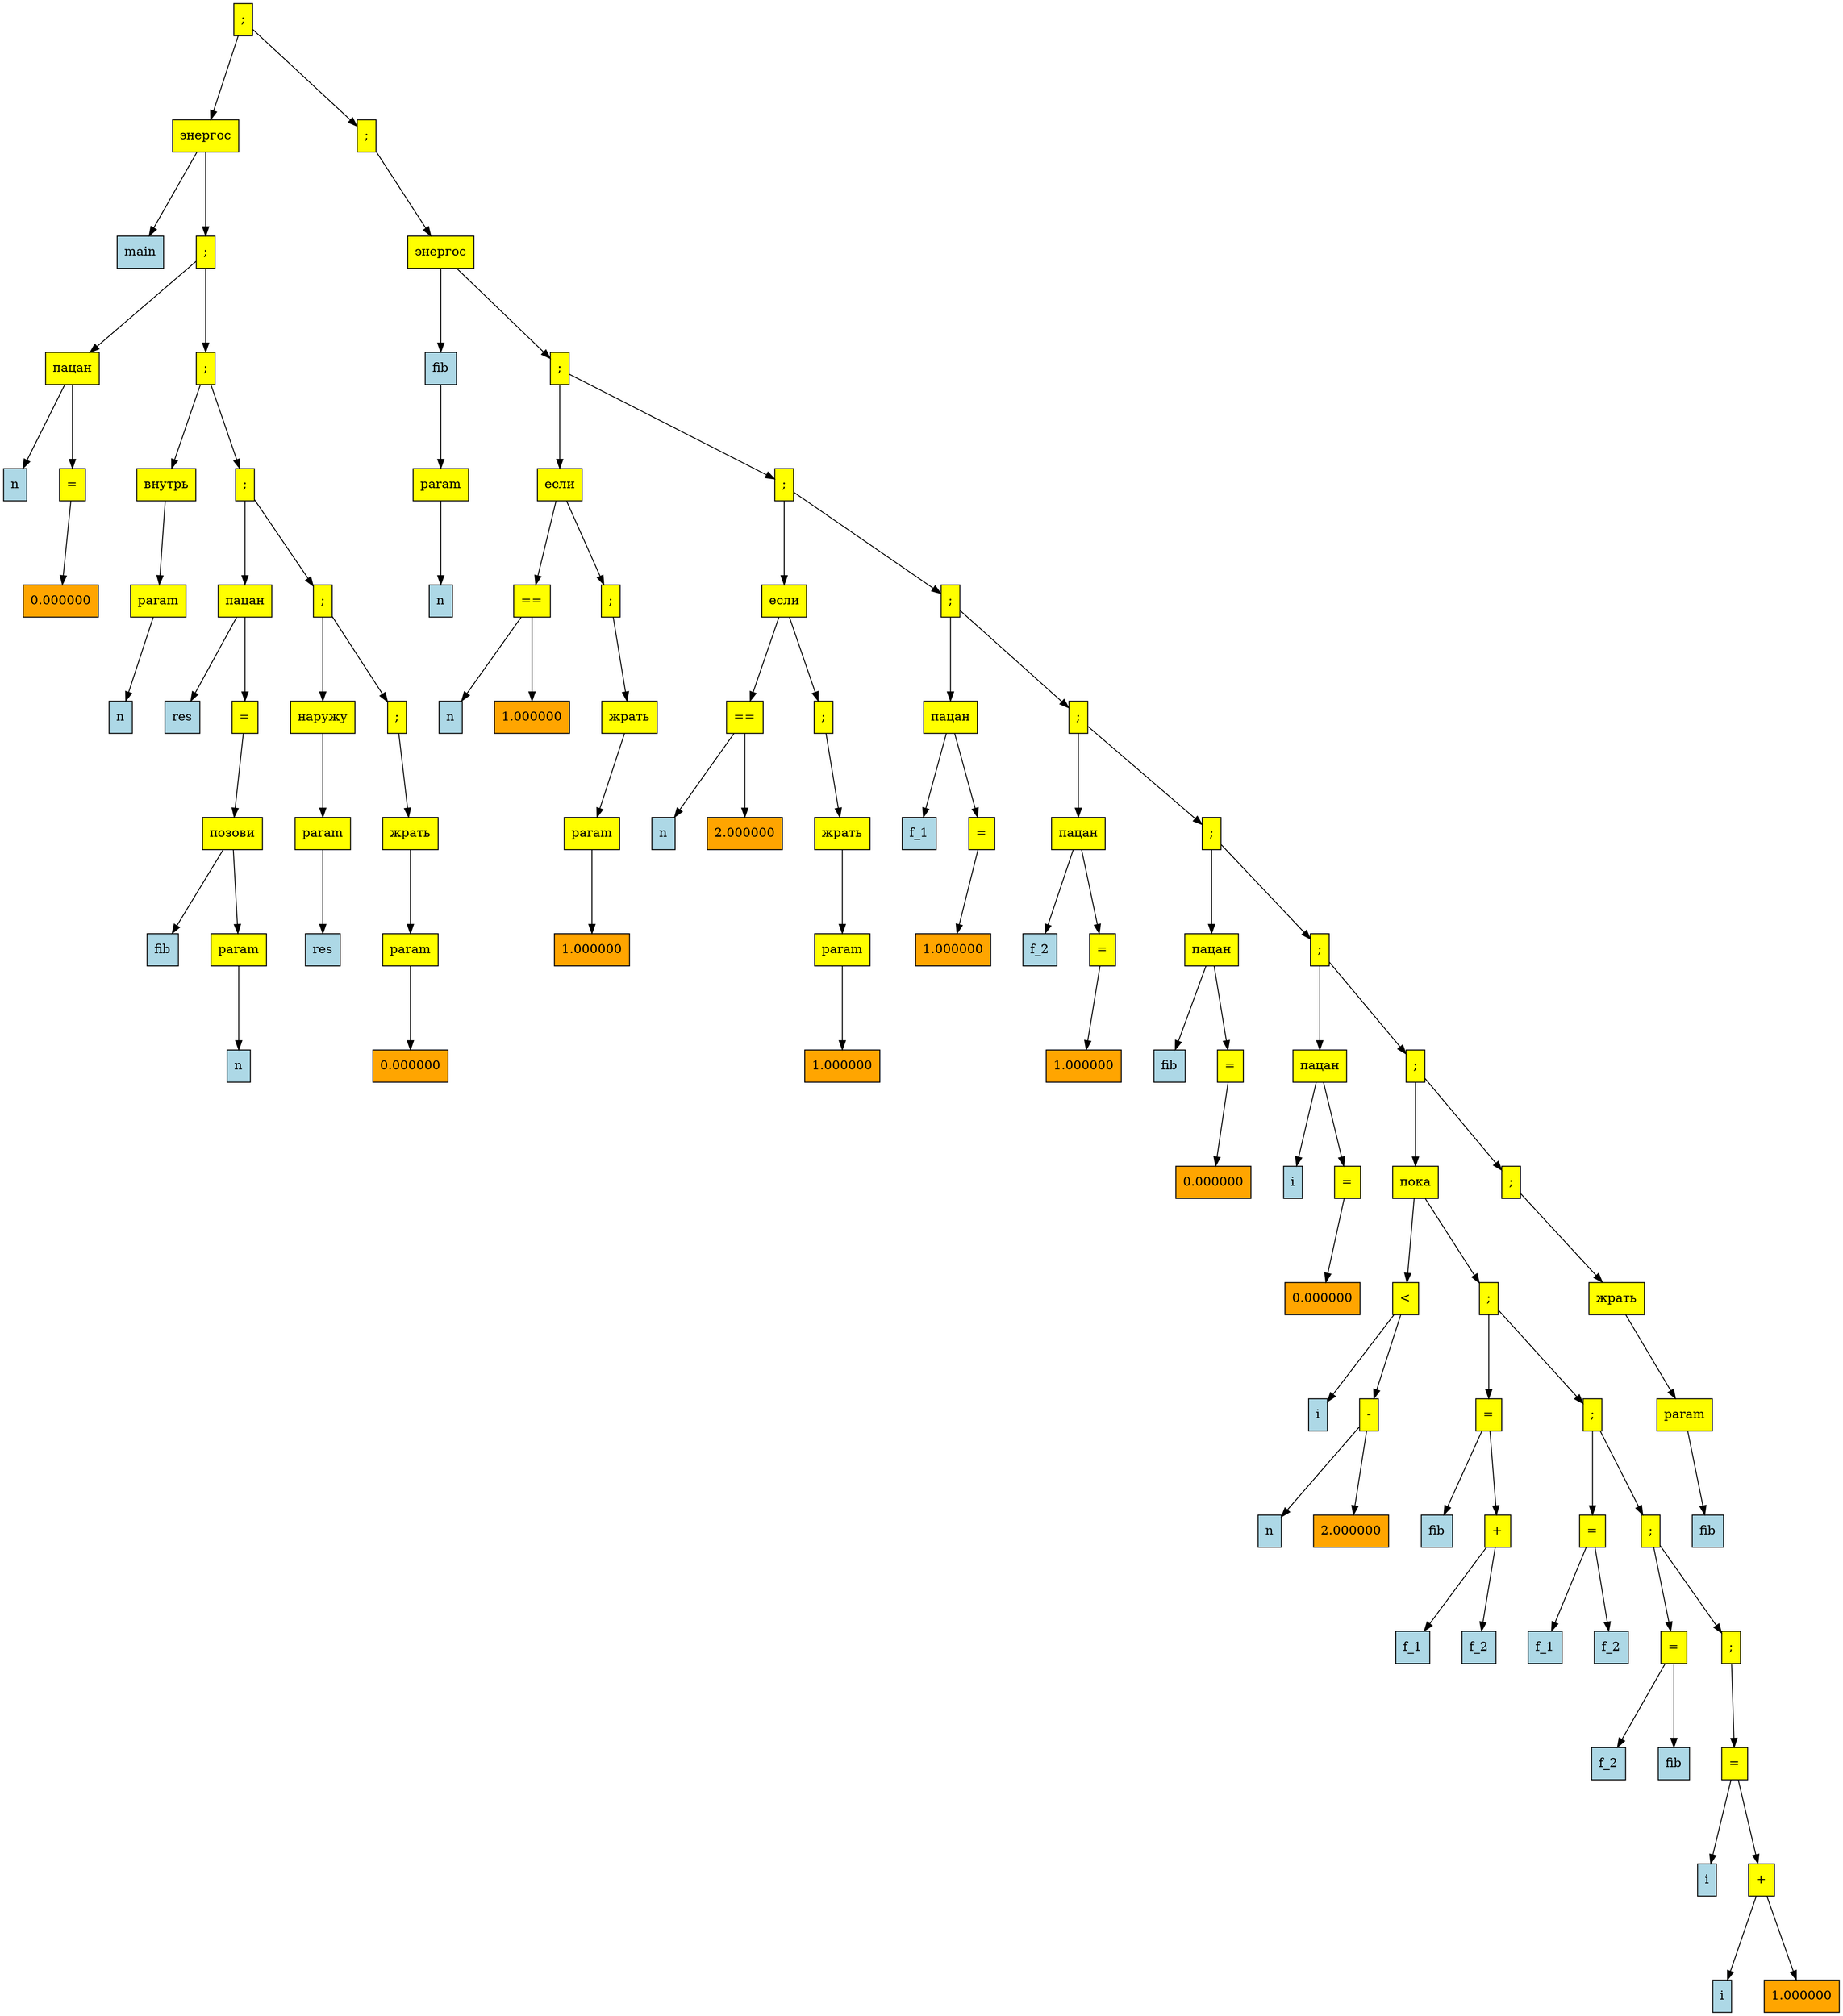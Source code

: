 
            digraph g {
            rankdir   =  TB;
            graph[ranksep = 1.3, nodesep = 0.5, style = "rounded, filled"]
            Node0x606000002600[shape=rectangle, width=0.2, style="filled",fillcolor="yellow", label=";"] 
 
Node0x6060000009e0[shape=rectangle, width=0.2, style="filled",fillcolor="yellow", label="энергос"] 
 
Node0x606000000020[shape=rectangle, width=0.2, style="filled",fillcolor="lightblue", label="main"] 
 
Node0x606000000980[shape=rectangle, width=0.2, style="filled",fillcolor="yellow", label=";"] 
 
Node0x6060000001a0[shape=rectangle, width=0.2, style="filled",fillcolor="yellow", label="пацан"] 
 
Node0x606000000080[shape=rectangle, width=0.2, style="filled",fillcolor="lightblue", label="n"] 
 
Node0x606000000140[shape=rectangle, width=0.2, style="filled",fillcolor="yellow", label="="] 
 
Node0x6060000000e0[shape=rectangle, width=0.2, style="filled",fillcolor="orange", label="0.000000"] 
 
Node0x606000000920[shape=rectangle, width=0.2, style="filled",fillcolor="yellow", label=";"] 
 
Node0x6060000002c0[shape=rectangle, width=0.2, style="filled",fillcolor="yellow", label="внутрь"] 
 
Node0x606000000260[shape=rectangle, width=0.2, style="filled",fillcolor="yellow", label="param"] 
 
Node0x606000000200[shape=rectangle, width=0.2, style="filled",fillcolor="lightblue", label="n"] 
 
Node0x6060000008c0[shape=rectangle, width=0.2, style="filled",fillcolor="yellow", label=";"] 
 
Node0x606000000560[shape=rectangle, width=0.2, style="filled",fillcolor="yellow", label="пацан"] 
 
Node0x606000000320[shape=rectangle, width=0.2, style="filled",fillcolor="lightblue", label="res"] 
 
Node0x606000000500[shape=rectangle, width=0.2, style="filled",fillcolor="yellow", label="="] 
 
Node0x6060000004a0[shape=rectangle, width=0.2, style="filled",fillcolor="yellow", label="позови"] 
 
Node0x606000000380[shape=rectangle, width=0.2, style="filled",fillcolor="lightblue", label="fib"] 
 
Node0x606000000440[shape=rectangle, width=0.2, style="filled",fillcolor="yellow", label="param"] 
 
Node0x6060000003e0[shape=rectangle, width=0.2, style="filled",fillcolor="lightblue", label="n"] 
 
Node0x606000000860[shape=rectangle, width=0.2, style="filled",fillcolor="yellow", label=";"] 
 
Node0x606000000680[shape=rectangle, width=0.2, style="filled",fillcolor="yellow", label="наружу"] 
 
Node0x606000000620[shape=rectangle, width=0.2, style="filled",fillcolor="yellow", label="param"] 
 
Node0x6060000005c0[shape=rectangle, width=0.2, style="filled",fillcolor="lightblue", label="res"] 
 
Node0x606000000800[shape=rectangle, width=0.2, style="filled",fillcolor="yellow", label=";"] 
 
Node0x6060000007a0[shape=rectangle, width=0.2, style="filled",fillcolor="yellow", label="жрать"] 
 
Node0x606000000740[shape=rectangle, width=0.2, style="filled",fillcolor="yellow", label="param"] 
 
Node0x6060000006e0[shape=rectangle, width=0.2, style="filled",fillcolor="orange", label="0.000000"] 
 
Node0x6060000025a0[shape=rectangle, width=0.2, style="filled",fillcolor="yellow", label=";"] 
 
Node0x606000002540[shape=rectangle, width=0.2, style="filled",fillcolor="yellow", label="энергос"] 
 
Node0x606000000a40[shape=rectangle, width=0.2, style="filled",fillcolor="lightblue", label="fib"] 
 
Node0x606000000b00[shape=rectangle, width=0.2, style="filled",fillcolor="yellow", label="param"] 
 
Node0x606000000aa0[shape=rectangle, width=0.2, style="filled",fillcolor="lightblue", label="n"] 
 
Node0x6060000024e0[shape=rectangle, width=0.2, style="filled",fillcolor="yellow", label=";"] 
 
Node0x606000000b60[shape=rectangle, width=0.2, style="filled",fillcolor="yellow", label="если"] 
 
Node0x606000000c80[shape=rectangle, width=0.2, style="filled",fillcolor="yellow", label="=="] 
 
Node0x606000000bc0[shape=rectangle, width=0.2, style="filled",fillcolor="lightblue", label="n"] 
 
Node0x606000000c20[shape=rectangle, width=0.2, style="filled",fillcolor="orange", label="1.000000"] 
 
Node0x606000000e00[shape=rectangle, width=0.2, style="filled",fillcolor="yellow", label=";"] 
 
Node0x606000000da0[shape=rectangle, width=0.2, style="filled",fillcolor="yellow", label="жрать"] 
 
Node0x606000000d40[shape=rectangle, width=0.2, style="filled",fillcolor="yellow", label="param"] 
 
Node0x606000000ce0[shape=rectangle, width=0.2, style="filled",fillcolor="orange", label="1.000000"] 
 
Node0x606000002480[shape=rectangle, width=0.2, style="filled",fillcolor="yellow", label=";"] 
 
Node0x606000000e60[shape=rectangle, width=0.2, style="filled",fillcolor="yellow", label="если"] 
 
Node0x606000000f80[shape=rectangle, width=0.2, style="filled",fillcolor="yellow", label="=="] 
 
Node0x606000000ec0[shape=rectangle, width=0.2, style="filled",fillcolor="lightblue", label="n"] 
 
Node0x606000000f20[shape=rectangle, width=0.2, style="filled",fillcolor="orange", label="2.000000"] 
 
Node0x606000001100[shape=rectangle, width=0.2, style="filled",fillcolor="yellow", label=";"] 
 
Node0x6060000010a0[shape=rectangle, width=0.2, style="filled",fillcolor="yellow", label="жрать"] 
 
Node0x606000001040[shape=rectangle, width=0.2, style="filled",fillcolor="yellow", label="param"] 
 
Node0x606000000fe0[shape=rectangle, width=0.2, style="filled",fillcolor="orange", label="1.000000"] 
 
Node0x606000002420[shape=rectangle, width=0.2, style="filled",fillcolor="yellow", label=";"] 
 
Node0x606000001280[shape=rectangle, width=0.2, style="filled",fillcolor="yellow", label="пацан"] 
 
Node0x606000001160[shape=rectangle, width=0.2, style="filled",fillcolor="lightblue", label="f_1"] 
 
Node0x606000001220[shape=rectangle, width=0.2, style="filled",fillcolor="yellow", label="="] 
 
Node0x6060000011c0[shape=rectangle, width=0.2, style="filled",fillcolor="orange", label="1.000000"] 
 
Node0x6060000023c0[shape=rectangle, width=0.2, style="filled",fillcolor="yellow", label=";"] 
 
Node0x606000001400[shape=rectangle, width=0.2, style="filled",fillcolor="yellow", label="пацан"] 
 
Node0x6060000012e0[shape=rectangle, width=0.2, style="filled",fillcolor="lightblue", label="f_2"] 
 
Node0x6060000013a0[shape=rectangle, width=0.2, style="filled",fillcolor="yellow", label="="] 
 
Node0x606000001340[shape=rectangle, width=0.2, style="filled",fillcolor="orange", label="1.000000"] 
 
Node0x606000002360[shape=rectangle, width=0.2, style="filled",fillcolor="yellow", label=";"] 
 
Node0x606000001580[shape=rectangle, width=0.2, style="filled",fillcolor="yellow", label="пацан"] 
 
Node0x606000001460[shape=rectangle, width=0.2, style="filled",fillcolor="lightblue", label="fib"] 
 
Node0x606000001520[shape=rectangle, width=0.2, style="filled",fillcolor="yellow", label="="] 
 
Node0x6060000014c0[shape=rectangle, width=0.2, style="filled",fillcolor="orange", label="0.000000"] 
 
Node0x606000002300[shape=rectangle, width=0.2, style="filled",fillcolor="yellow", label=";"] 
 
Node0x606000001700[shape=rectangle, width=0.2, style="filled",fillcolor="yellow", label="пацан"] 
 
Node0x6060000015e0[shape=rectangle, width=0.2, style="filled",fillcolor="lightblue", label="i"] 
 
Node0x6060000016a0[shape=rectangle, width=0.2, style="filled",fillcolor="yellow", label="="] 
 
Node0x606000001640[shape=rectangle, width=0.2, style="filled",fillcolor="orange", label="0.000000"] 
 
Node0x6060000022a0[shape=rectangle, width=0.2, style="filled",fillcolor="yellow", label=";"] 
 
Node0x6060000020c0[shape=rectangle, width=0.2, style="filled",fillcolor="yellow", label="пока"] 
 
Node0x6060000018e0[shape=rectangle, width=0.2, style="filled",fillcolor="yellow", label="<"] 
 
Node0x606000001760[shape=rectangle, width=0.2, style="filled",fillcolor="lightblue", label="i"] 
 
Node0x606000001880[shape=rectangle, width=0.2, style="filled",fillcolor="yellow", label="-"] 
 
Node0x6060000017c0[shape=rectangle, width=0.2, style="filled",fillcolor="lightblue", label="n"] 
 
Node0x606000001820[shape=rectangle, width=0.2, style="filled",fillcolor="orange", label="2.000000"] 
 
Node0x606000002060[shape=rectangle, width=0.2, style="filled",fillcolor="yellow", label=";"] 
 
Node0x606000001ac0[shape=rectangle, width=0.2, style="filled",fillcolor="yellow", label="="] 
 
Node0x606000001940[shape=rectangle, width=0.2, style="filled",fillcolor="lightblue", label="fib"] 
 
Node0x606000001a60[shape=rectangle, width=0.2, style="filled",fillcolor="yellow", label="+"] 
 
Node0x6060000019a0[shape=rectangle, width=0.2, style="filled",fillcolor="lightblue", label="f_1"] 
 
Node0x606000001a00[shape=rectangle, width=0.2, style="filled",fillcolor="lightblue", label="f_2"] 
 
Node0x606000002000[shape=rectangle, width=0.2, style="filled",fillcolor="yellow", label=";"] 
 
Node0x606000001be0[shape=rectangle, width=0.2, style="filled",fillcolor="yellow", label="="] 
 
Node0x606000001b20[shape=rectangle, width=0.2, style="filled",fillcolor="lightblue", label="f_1"] 
 
Node0x606000001b80[shape=rectangle, width=0.2, style="filled",fillcolor="lightblue", label="f_2"] 
 
Node0x606000001fa0[shape=rectangle, width=0.2, style="filled",fillcolor="yellow", label=";"] 
 
Node0x606000001d00[shape=rectangle, width=0.2, style="filled",fillcolor="yellow", label="="] 
 
Node0x606000001c40[shape=rectangle, width=0.2, style="filled",fillcolor="lightblue", label="f_2"] 
 
Node0x606000001ca0[shape=rectangle, width=0.2, style="filled",fillcolor="lightblue", label="fib"] 
 
Node0x606000001f40[shape=rectangle, width=0.2, style="filled",fillcolor="yellow", label=";"] 
 
Node0x606000001ee0[shape=rectangle, width=0.2, style="filled",fillcolor="yellow", label="="] 
 
Node0x606000001d60[shape=rectangle, width=0.2, style="filled",fillcolor="lightblue", label="i"] 
 
Node0x606000001e80[shape=rectangle, width=0.2, style="filled",fillcolor="yellow", label="+"] 
 
Node0x606000001dc0[shape=rectangle, width=0.2, style="filled",fillcolor="lightblue", label="i"] 
 
Node0x606000001e20[shape=rectangle, width=0.2, style="filled",fillcolor="orange", label="1.000000"] 
 
Node0x606000002240[shape=rectangle, width=0.2, style="filled",fillcolor="yellow", label=";"] 
 
Node0x6060000021e0[shape=rectangle, width=0.2, style="filled",fillcolor="yellow", label="жрать"] 
 
Node0x606000002180[shape=rectangle, width=0.2, style="filled",fillcolor="yellow", label="param"] 
 
Node0x606000002120[shape=rectangle, width=0.2, style="filled",fillcolor="lightblue", label="fib"] 
 
Node0x606000002600->Node0x6060000009e0
Node0x6060000009e0->Node0x606000000020
Node0x6060000009e0->Node0x606000000980
Node0x606000000980->Node0x6060000001a0
Node0x6060000001a0->Node0x606000000080
Node0x6060000001a0->Node0x606000000140
Node0x606000000140->Node0x6060000000e0
Node0x606000000980->Node0x606000000920
Node0x606000000920->Node0x6060000002c0
Node0x6060000002c0->Node0x606000000260
Node0x606000000260->Node0x606000000200
Node0x606000000920->Node0x6060000008c0
Node0x6060000008c0->Node0x606000000560
Node0x606000000560->Node0x606000000320
Node0x606000000560->Node0x606000000500
Node0x606000000500->Node0x6060000004a0
Node0x6060000004a0->Node0x606000000380
Node0x6060000004a0->Node0x606000000440
Node0x606000000440->Node0x6060000003e0
Node0x6060000008c0->Node0x606000000860
Node0x606000000860->Node0x606000000680
Node0x606000000680->Node0x606000000620
Node0x606000000620->Node0x6060000005c0
Node0x606000000860->Node0x606000000800
Node0x606000000800->Node0x6060000007a0
Node0x6060000007a0->Node0x606000000740
Node0x606000000740->Node0x6060000006e0
Node0x606000002600->Node0x6060000025a0
Node0x6060000025a0->Node0x606000002540
Node0x606000002540->Node0x606000000a40
Node0x606000000a40->Node0x606000000b00
Node0x606000000b00->Node0x606000000aa0
Node0x606000002540->Node0x6060000024e0
Node0x6060000024e0->Node0x606000000b60
Node0x606000000b60->Node0x606000000c80
Node0x606000000c80->Node0x606000000bc0
Node0x606000000c80->Node0x606000000c20
Node0x606000000b60->Node0x606000000e00
Node0x606000000e00->Node0x606000000da0
Node0x606000000da0->Node0x606000000d40
Node0x606000000d40->Node0x606000000ce0
Node0x6060000024e0->Node0x606000002480
Node0x606000002480->Node0x606000000e60
Node0x606000000e60->Node0x606000000f80
Node0x606000000f80->Node0x606000000ec0
Node0x606000000f80->Node0x606000000f20
Node0x606000000e60->Node0x606000001100
Node0x606000001100->Node0x6060000010a0
Node0x6060000010a0->Node0x606000001040
Node0x606000001040->Node0x606000000fe0
Node0x606000002480->Node0x606000002420
Node0x606000002420->Node0x606000001280
Node0x606000001280->Node0x606000001160
Node0x606000001280->Node0x606000001220
Node0x606000001220->Node0x6060000011c0
Node0x606000002420->Node0x6060000023c0
Node0x6060000023c0->Node0x606000001400
Node0x606000001400->Node0x6060000012e0
Node0x606000001400->Node0x6060000013a0
Node0x6060000013a0->Node0x606000001340
Node0x6060000023c0->Node0x606000002360
Node0x606000002360->Node0x606000001580
Node0x606000001580->Node0x606000001460
Node0x606000001580->Node0x606000001520
Node0x606000001520->Node0x6060000014c0
Node0x606000002360->Node0x606000002300
Node0x606000002300->Node0x606000001700
Node0x606000001700->Node0x6060000015e0
Node0x606000001700->Node0x6060000016a0
Node0x6060000016a0->Node0x606000001640
Node0x606000002300->Node0x6060000022a0
Node0x6060000022a0->Node0x6060000020c0
Node0x6060000020c0->Node0x6060000018e0
Node0x6060000018e0->Node0x606000001760
Node0x6060000018e0->Node0x606000001880
Node0x606000001880->Node0x6060000017c0
Node0x606000001880->Node0x606000001820
Node0x6060000020c0->Node0x606000002060
Node0x606000002060->Node0x606000001ac0
Node0x606000001ac0->Node0x606000001940
Node0x606000001ac0->Node0x606000001a60
Node0x606000001a60->Node0x6060000019a0
Node0x606000001a60->Node0x606000001a00
Node0x606000002060->Node0x606000002000
Node0x606000002000->Node0x606000001be0
Node0x606000001be0->Node0x606000001b20
Node0x606000001be0->Node0x606000001b80
Node0x606000002000->Node0x606000001fa0
Node0x606000001fa0->Node0x606000001d00
Node0x606000001d00->Node0x606000001c40
Node0x606000001d00->Node0x606000001ca0
Node0x606000001fa0->Node0x606000001f40
Node0x606000001f40->Node0x606000001ee0
Node0x606000001ee0->Node0x606000001d60
Node0x606000001ee0->Node0x606000001e80
Node0x606000001e80->Node0x606000001dc0
Node0x606000001e80->Node0x606000001e20
Node0x6060000022a0->Node0x606000002240
Node0x606000002240->Node0x6060000021e0
Node0x6060000021e0->Node0x606000002180
Node0x606000002180->Node0x606000002120
}
